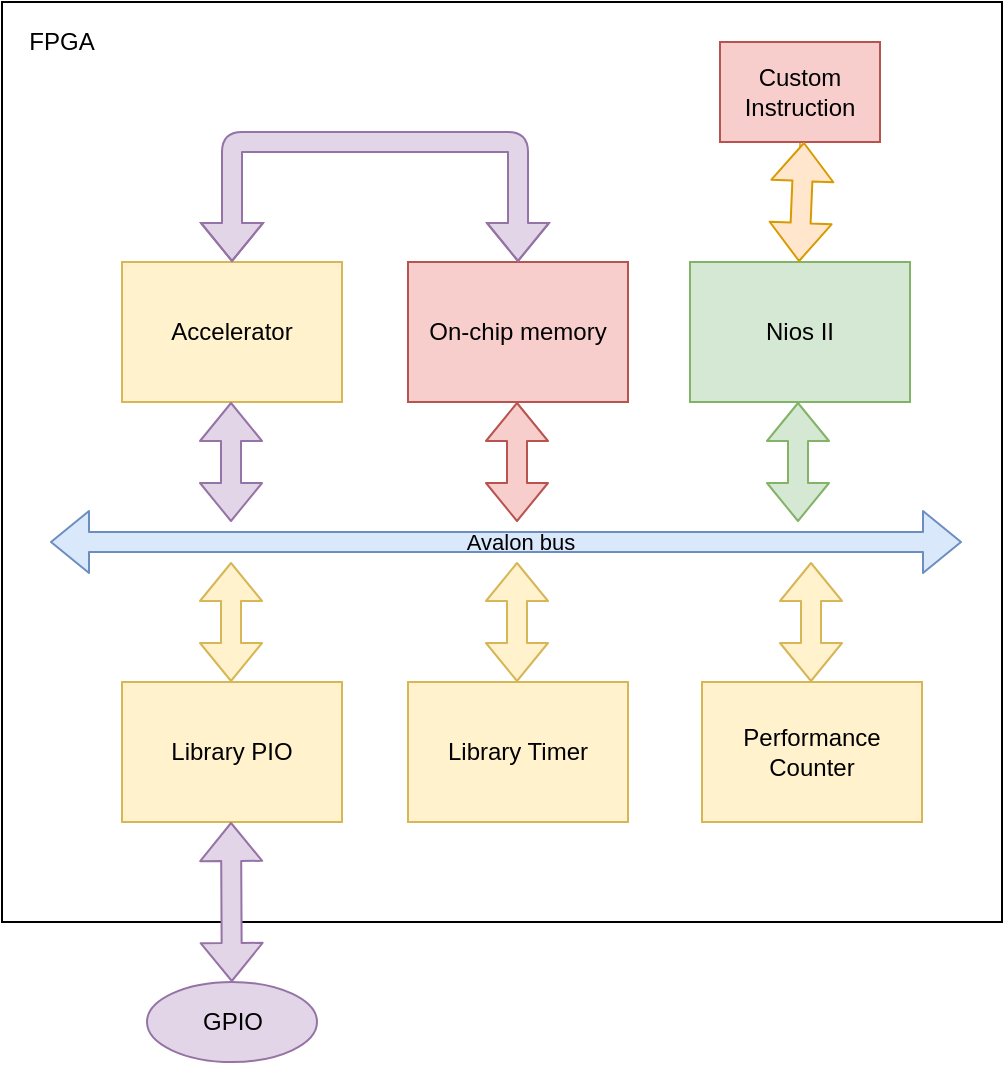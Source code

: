 <mxfile version="14.5.1" type="device"><diagram id="JFlb9aaXaVccq-YJFF7Q" name="Page-1"><mxGraphModel dx="1350" dy="816" grid="1" gridSize="10" guides="1" tooltips="1" connect="1" arrows="1" fold="1" page="1" pageScale="1" pageWidth="850" pageHeight="1100" math="0" shadow="0"><root><mxCell id="0"/><mxCell id="1" parent="0"/><mxCell id="Dtaqjd0YTmKP_A4Rsozx-1" value="" style="rounded=0;whiteSpace=wrap;html=1;align=left;verticalAlign=top;" parent="1" vertex="1"><mxGeometry x="120" y="50" width="500" height="460" as="geometry"/></mxCell><mxCell id="Dtaqjd0YTmKP_A4Rsozx-2" value="" style="shape=flexArrow;endArrow=classic;startArrow=classic;html=1;fillColor=#dae8fc;strokeColor=#6c8ebf;" parent="1" edge="1"><mxGeometry width="50" height="50" relative="1" as="geometry"><mxPoint x="600" y="320" as="sourcePoint"/><mxPoint x="144" y="320" as="targetPoint"/></mxGeometry></mxCell><mxCell id="Dtaqjd0YTmKP_A4Rsozx-3" value="Avalon bus" style="edgeLabel;html=1;align=center;verticalAlign=middle;resizable=0;points=[];labelBackgroundColor=none;" parent="Dtaqjd0YTmKP_A4Rsozx-2" vertex="1" connectable="0"><mxGeometry x="0.116" y="-3" relative="1" as="geometry"><mxPoint x="33" y="3" as="offset"/></mxGeometry></mxCell><mxCell id="Dtaqjd0YTmKP_A4Rsozx-4" value="Nios II" style="rounded=0;whiteSpace=wrap;html=1;labelBackgroundColor=none;align=center;fillColor=#d5e8d4;strokeColor=#82b366;" parent="1" vertex="1"><mxGeometry x="464" y="180" width="110" height="70" as="geometry"/></mxCell><mxCell id="Dtaqjd0YTmKP_A4Rsozx-5" value="" style="shape=flexArrow;endArrow=classic;startArrow=classic;html=1;entryX=0.5;entryY=1;entryDx=0;entryDy=0;fillColor=#d5e8d4;strokeColor=#82b366;" parent="1" edge="1"><mxGeometry width="50" height="50" relative="1" as="geometry"><mxPoint x="518" y="310" as="sourcePoint"/><mxPoint x="518" y="250" as="targetPoint"/></mxGeometry></mxCell><mxCell id="Dtaqjd0YTmKP_A4Rsozx-7" value="On-chip memory" style="rounded=0;whiteSpace=wrap;html=1;labelBackgroundColor=none;align=center;fillColor=#f8cecc;strokeColor=#b85450;" parent="1" vertex="1"><mxGeometry x="323" y="180" width="110" height="70" as="geometry"/></mxCell><mxCell id="Dtaqjd0YTmKP_A4Rsozx-8" value="" style="shape=flexArrow;endArrow=classic;startArrow=classic;html=1;entryX=0.5;entryY=1;entryDx=0;entryDy=0;fillColor=#f8cecc;strokeColor=#b85450;" parent="1" edge="1"><mxGeometry width="50" height="50" relative="1" as="geometry"><mxPoint x="377.5" y="310" as="sourcePoint"/><mxPoint x="377.5" y="250" as="targetPoint"/></mxGeometry></mxCell><mxCell id="L98Oj--PIWeEqCWnTKsM-12" value="" style="edgeStyle=orthogonalEdgeStyle;rounded=0;orthogonalLoop=1;jettySize=auto;html=1;fillColor=#fff2cc;strokeColor=#d6b656;" parent="1" source="Dtaqjd0YTmKP_A4Rsozx-9" target="Dtaqjd0YTmKP_A4Rsozx-4" edge="1"><mxGeometry relative="1" as="geometry"/></mxCell><mxCell id="Dtaqjd0YTmKP_A4Rsozx-9" value="Custom Instruction" style="rounded=0;whiteSpace=wrap;html=1;labelBackgroundColor=none;align=center;fillColor=#f8cecc;strokeColor=#b85450;" parent="1" vertex="1"><mxGeometry x="479" y="70" width="80" height="50" as="geometry"/></mxCell><mxCell id="Dtaqjd0YTmKP_A4Rsozx-10" value="" style="shape=flexArrow;endArrow=classic;startArrow=classic;html=1;fillColor=#ffe6cc;strokeColor=#d79b00;" parent="1" edge="1"><mxGeometry width="50" height="50" relative="1" as="geometry"><mxPoint x="518.5" y="180" as="sourcePoint"/><mxPoint x="521" y="120" as="targetPoint"/></mxGeometry></mxCell><mxCell id="Dtaqjd0YTmKP_A4Rsozx-11" value="Library PIO" style="rounded=0;whiteSpace=wrap;html=1;labelBackgroundColor=none;align=center;fillColor=#fff2cc;strokeColor=#d6b656;" parent="1" vertex="1"><mxGeometry x="180" y="390" width="110" height="70" as="geometry"/></mxCell><mxCell id="Dtaqjd0YTmKP_A4Rsozx-12" value="Library Timer" style="rounded=0;whiteSpace=wrap;html=1;labelBackgroundColor=none;align=center;fillColor=#fff2cc;strokeColor=#d6b656;" parent="1" vertex="1"><mxGeometry x="323" y="390" width="110" height="70" as="geometry"/></mxCell><mxCell id="Dtaqjd0YTmKP_A4Rsozx-13" value="Performance Counter" style="rounded=0;whiteSpace=wrap;html=1;labelBackgroundColor=none;align=center;fillColor=#fff2cc;strokeColor=#d6b656;" parent="1" vertex="1"><mxGeometry x="470" y="390" width="110" height="70" as="geometry"/></mxCell><mxCell id="Dtaqjd0YTmKP_A4Rsozx-15" value="" style="shape=flexArrow;endArrow=classic;startArrow=classic;html=1;entryX=0.5;entryY=1;entryDx=0;entryDy=0;fillColor=#fff2cc;strokeColor=#d6b656;" parent="1" edge="1"><mxGeometry width="50" height="50" relative="1" as="geometry"><mxPoint x="234.5" y="390" as="sourcePoint"/><mxPoint x="234.5" y="330" as="targetPoint"/></mxGeometry></mxCell><mxCell id="Dtaqjd0YTmKP_A4Rsozx-16" value="" style="shape=flexArrow;endArrow=classic;startArrow=classic;html=1;entryX=0.5;entryY=1;entryDx=0;entryDy=0;fillColor=#fff2cc;strokeColor=#d6b656;" parent="1" edge="1"><mxGeometry width="50" height="50" relative="1" as="geometry"><mxPoint x="377.5" y="390" as="sourcePoint"/><mxPoint x="377.5" y="330" as="targetPoint"/></mxGeometry></mxCell><mxCell id="Dtaqjd0YTmKP_A4Rsozx-17" value="" style="shape=flexArrow;endArrow=classic;startArrow=classic;html=1;entryX=0.5;entryY=1;entryDx=0;entryDy=0;fillColor=#fff2cc;strokeColor=#d6b656;" parent="1" edge="1"><mxGeometry width="50" height="50" relative="1" as="geometry"><mxPoint x="524.5" y="390" as="sourcePoint"/><mxPoint x="524.5" y="330" as="targetPoint"/></mxGeometry></mxCell><mxCell id="Dtaqjd0YTmKP_A4Rsozx-19" value="" style="shape=flexArrow;endArrow=classic;startArrow=classic;html=1;entryX=0.5;entryY=1;entryDx=0;entryDy=0;fillColor=#e1d5e7;strokeColor=#9673a6;" parent="1" edge="1"><mxGeometry width="50" height="50" relative="1" as="geometry"><mxPoint x="234.92" y="540" as="sourcePoint"/><mxPoint x="234.5" y="460" as="targetPoint"/></mxGeometry></mxCell><mxCell id="Dtaqjd0YTmKP_A4Rsozx-20" value="GPIO" style="ellipse;whiteSpace=wrap;html=1;labelBackgroundColor=none;align=center;fillColor=#e1d5e7;strokeColor=#9673a6;" parent="1" vertex="1"><mxGeometry x="192.5" y="540" width="85" height="40" as="geometry"/></mxCell><mxCell id="L98Oj--PIWeEqCWnTKsM-8" value="Accelerator" style="rounded=0;whiteSpace=wrap;html=1;labelBackgroundColor=none;align=center;fillColor=#fff2cc;strokeColor=#d6b656;" parent="1" vertex="1"><mxGeometry x="180" y="180" width="110" height="70" as="geometry"/></mxCell><mxCell id="L98Oj--PIWeEqCWnTKsM-10" value="" style="shape=flexArrow;endArrow=classic;startArrow=classic;html=1;entryX=0.5;entryY=1;entryDx=0;entryDy=0;fillColor=#e1d5e7;strokeColor=#9673a6;" parent="1" edge="1"><mxGeometry width="50" height="50" relative="1" as="geometry"><mxPoint x="234.5" y="310" as="sourcePoint"/><mxPoint x="234.5" y="250" as="targetPoint"/></mxGeometry></mxCell><mxCell id="L98Oj--PIWeEqCWnTKsM-11" value="FPGA" style="text;html=1;strokeColor=none;fillColor=none;align=center;verticalAlign=middle;whiteSpace=wrap;rounded=0;" parent="1" vertex="1"><mxGeometry x="130" y="60" width="40" height="20" as="geometry"/></mxCell><mxCell id="L98Oj--PIWeEqCWnTKsM-13" value="" style="shape=flexArrow;endArrow=classic;startArrow=classic;html=1;entryX=0.5;entryY=0;entryDx=0;entryDy=0;fillColor=#e1d5e7;strokeColor=#9673a6;exitX=0.5;exitY=0;exitDx=0;exitDy=0;" parent="1" source="Dtaqjd0YTmKP_A4Rsozx-7" target="L98Oj--PIWeEqCWnTKsM-8" edge="1"><mxGeometry width="50" height="50" relative="1" as="geometry"><mxPoint x="300" y="170" as="sourcePoint"/><mxPoint x="300" y="110" as="targetPoint"/><Array as="points"><mxPoint x="378" y="120"/><mxPoint x="300" y="120"/><mxPoint x="235" y="120"/></Array></mxGeometry></mxCell></root></mxGraphModel></diagram></mxfile>